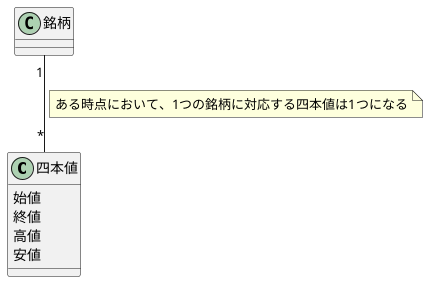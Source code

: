 @startuml

class 四本値 {
  始値
  終値
  高値
  安値
}

class 銘柄

銘柄 "1"--"*" 四本値
note on link : ある時点において、1つの銘柄に対応する四本値は1つになる

@enduml
